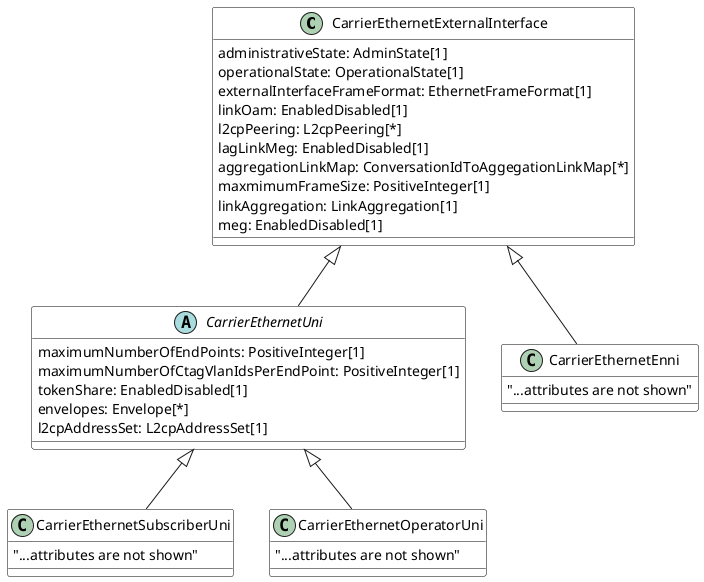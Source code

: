 @startuml
skinparam {
    ClassBackgroundColor White
    ClassBorderColor Black
}

class CarrierEthernetExternalInterface {
    administrativeState: AdminState[1]
    operationalState: OperationalState[1]
    externalInterfaceFrameFormat: EthernetFrameFormat[1]
    linkOam: EnabledDisabled[1]
    l2cpPeering: L2cpPeering[*]
    lagLinkMeg: EnabledDisabled[1]
    aggregationLinkMap: ConversationIdToAggegationLinkMap[*]
    maxmimumFrameSize: PositiveInteger[1]
    linkAggregation: LinkAggregation[1]
    meg: EnabledDisabled[1]
}

abstract class CarrierEthernetUni {
    maximumNumberOfEndPoints: PositiveInteger[1]
    maximumNumberOfCtagVlanIdsPerEndPoint: PositiveInteger[1]
    tokenShare: EnabledDisabled[1]
    envelopes: Envelope[*]
    l2cpAddressSet: L2cpAddressSet[1]
}

class CarrierEthernetSubscriberUni {
    "...attributes are not shown"
}

class CarrierEthernetOperatorUni {
    "...attributes are not shown"
}

class CarrierEthernetEnni {
    "...attributes are not shown"
}

CarrierEthernetExternalInterface <|-- CarrierEthernetUni
CarrierEthernetExternalInterface <|-- CarrierEthernetEnni
CarrierEthernetUni <|-- CarrierEthernetSubscriberUni
CarrierEthernetUni <|-- CarrierEthernetOperatorUni

@enduml